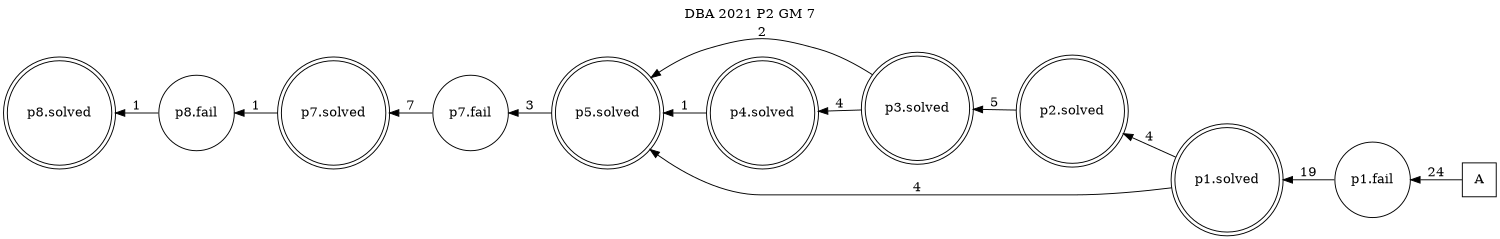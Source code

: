 digraph DBA_2021_P2_GM_7_GOOD {
labelloc="tl"
label= " DBA 2021 P2 GM 7 "
rankdir="RL";
graph [ size=" 10 , 10 !"]

"A" [shape="square" label="A"]
"p1.fail" [shape="circle" label="p1.fail"]
"p1.solved" [shape="doublecircle" label="p1.solved"]
"p2.solved" [shape="doublecircle" label="p2.solved"]
"p3.solved" [shape="doublecircle" label="p3.solved"]
"p5.solved" [shape="doublecircle" label="p5.solved"]
"p4.solved" [shape="doublecircle" label="p4.solved"]
"p7.fail" [shape="circle" label="p7.fail"]
"p7.solved" [shape="doublecircle" label="p7.solved"]
"p8.fail" [shape="circle" label="p8.fail"]
"p8.solved" [shape="doublecircle" label="p8.solved"]
"A" -> "p1.fail" [ label=24]
"p1.fail" -> "p1.solved" [ label=19]
"p1.solved" -> "p2.solved" [ label=4]
"p1.solved" -> "p5.solved" [ label=4]
"p2.solved" -> "p3.solved" [ label=5]
"p3.solved" -> "p5.solved" [ label=2]
"p3.solved" -> "p4.solved" [ label=4]
"p5.solved" -> "p7.fail" [ label=3]
"p4.solved" -> "p5.solved" [ label=1]
"p7.fail" -> "p7.solved" [ label=7]
"p7.solved" -> "p8.fail" [ label=1]
"p8.fail" -> "p8.solved" [ label=1]
}
